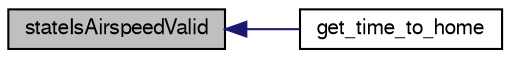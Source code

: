 digraph "stateIsAirspeedValid"
{
  edge [fontname="FreeSans",fontsize="10",labelfontname="FreeSans",labelfontsize="10"];
  node [fontname="FreeSans",fontsize="10",shape=record];
  rankdir="LR";
  Node1 [label="stateIsAirspeedValid",height=0.2,width=0.4,color="black", fillcolor="grey75", style="filled", fontcolor="black"];
  Node1 -> Node2 [dir="back",color="midnightblue",fontsize="10",style="solid",fontname="FreeSans"];
  Node2 [label="get_time_to_home",height=0.2,width=0.4,color="black", fillcolor="white", style="filled",URL="$common__nav_8h.html#a0bb529b33392eba09b44a6b34be03cc0",tooltip="Compute time to home use wind and airspeed when available. "];
}
